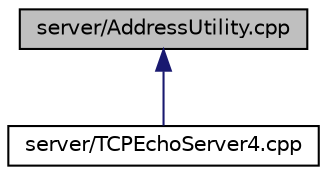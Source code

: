 digraph "server/AddressUtility.cpp"
{
  edge [fontname="Helvetica",fontsize="10",labelfontname="Helvetica",labelfontsize="10"];
  node [fontname="Helvetica",fontsize="10",shape=record];
  Node1 [label="server/AddressUtility.cpp",height=0.2,width=0.4,color="black", fillcolor="grey75", style="filled", fontcolor="black"];
  Node1 -> Node2 [dir="back",color="midnightblue",fontsize="10",style="solid",fontname="Helvetica"];
  Node2 [label="server/TCPEchoServer4.cpp",height=0.2,width=0.4,color="black", fillcolor="white", style="filled",URL="$TCPEchoServer4_8cpp.html"];
}
